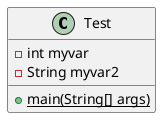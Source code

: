 @startuml test

class Test {
    - int myvar
    - String myvar2
    {static} + main(String[] args)
}

@enduml
